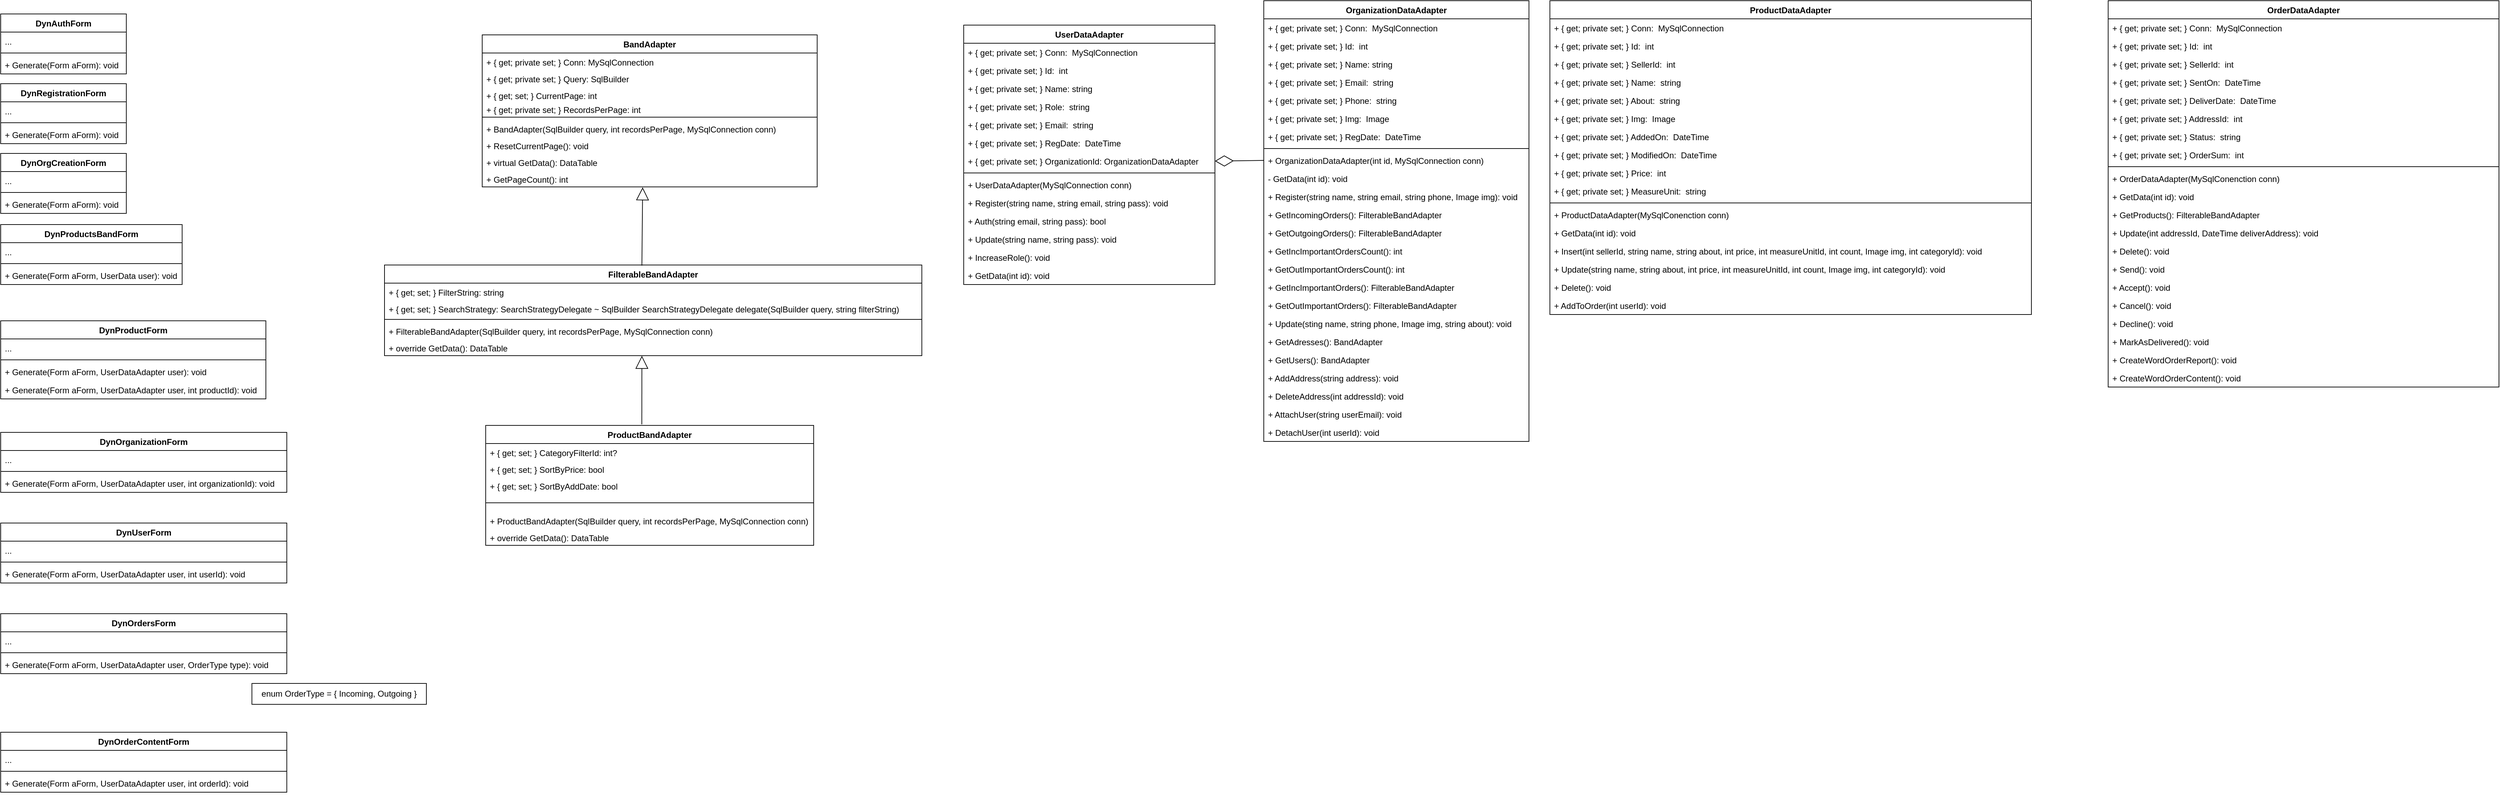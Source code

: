 <mxfile version="14.6.13" type="device" pages="2"><diagram name="Page-1" id="9f46799a-70d6-7492-0946-bef42562c5a5"><mxGraphModel dx="2671" dy="1630" grid="1" gridSize="10" guides="1" tooltips="1" connect="1" arrows="1" fold="1" page="1" pageScale="1" pageWidth="1100" pageHeight="850" background="#ffffff" math="0" shadow="0"><root><mxCell id="0"/><mxCell id="1" parent="0"/><mxCell id="-OoM3OCHSkwNyO_KjY4p-5" value="ProductBandAdapter" style="swimlane;fontStyle=1;align=center;verticalAlign=top;childLayout=stackLayout;horizontal=1;startSize=26;horizontalStack=0;resizeParent=1;resizeParentMax=0;resizeLast=0;collapsible=1;marginBottom=0;" parent="1" vertex="1"><mxGeometry x="255" y="590" width="470" height="172" as="geometry"/></mxCell><mxCell id="-OoM3OCHSkwNyO_KjY4p-13" value="+ { get; set; } CategoryFilterId: int?" style="text;strokeColor=none;fillColor=none;align=left;verticalAlign=top;spacingLeft=4;spacingRight=4;overflow=hidden;rotatable=0;points=[[0,0.5],[1,0.5]];portConstraint=eastwest;" parent="-OoM3OCHSkwNyO_KjY4p-5" vertex="1"><mxGeometry y="26" width="470" height="24" as="geometry"/></mxCell><mxCell id="-OoM3OCHSkwNyO_KjY4p-12" value="+ { get; set; } SortByPrice: bool" style="text;strokeColor=none;fillColor=none;align=left;verticalAlign=top;spacingLeft=4;spacingRight=4;overflow=hidden;rotatable=0;points=[[0,0.5],[1,0.5]];portConstraint=eastwest;" parent="-OoM3OCHSkwNyO_KjY4p-5" vertex="1"><mxGeometry y="50" width="470" height="24" as="geometry"/></mxCell><mxCell id="-OoM3OCHSkwNyO_KjY4p-16" value="+ { get; set; } SortByAddDate: bool" style="text;strokeColor=none;fillColor=none;align=left;verticalAlign=top;spacingLeft=4;spacingRight=4;overflow=hidden;rotatable=0;points=[[0,0.5],[1,0.5]];portConstraint=eastwest;" parent="-OoM3OCHSkwNyO_KjY4p-5" vertex="1"><mxGeometry y="74" width="470" height="24" as="geometry"/></mxCell><mxCell id="-OoM3OCHSkwNyO_KjY4p-7" value="" style="line;strokeWidth=1;fillColor=none;align=left;verticalAlign=middle;spacingTop=-1;spacingLeft=3;spacingRight=3;rotatable=0;labelPosition=right;points=[];portConstraint=eastwest;" parent="-OoM3OCHSkwNyO_KjY4p-5" vertex="1"><mxGeometry y="98" width="470" height="26" as="geometry"/></mxCell><mxCell id="-OoM3OCHSkwNyO_KjY4p-8" value="+ ProductBandAdapter(SqlBuilder query, int recordsPerPage, MySqlConnection conn)&#10;" style="text;strokeColor=none;fillColor=none;align=left;verticalAlign=top;spacingLeft=4;spacingRight=4;overflow=hidden;rotatable=0;points=[[0,0.5],[1,0.5]];portConstraint=eastwest;" parent="-OoM3OCHSkwNyO_KjY4p-5" vertex="1"><mxGeometry y="124" width="470" height="24" as="geometry"/></mxCell><mxCell id="-OoM3OCHSkwNyO_KjY4p-19" value="+ override GetData(): DataTable" style="text;strokeColor=none;fillColor=none;align=left;verticalAlign=top;spacingLeft=4;spacingRight=4;overflow=hidden;rotatable=0;points=[[0,0.5],[1,0.5]];portConstraint=eastwest;" parent="-OoM3OCHSkwNyO_KjY4p-5" vertex="1"><mxGeometry y="148" width="470" height="24" as="geometry"/></mxCell><mxCell id="-OoM3OCHSkwNyO_KjY4p-47" value="FilterableBandAdapter" style="swimlane;fontStyle=1;align=center;verticalAlign=top;childLayout=stackLayout;horizontal=1;startSize=26;horizontalStack=0;resizeParent=1;resizeParentMax=0;resizeLast=0;collapsible=1;marginBottom=0;" parent="1" vertex="1"><mxGeometry x="110" y="360" width="770" height="130" as="geometry"/></mxCell><mxCell id="Ltwi-1TXLER6KvGc0Dnz-1" value="+ { get; set; } FilterString: string" style="text;strokeColor=none;fillColor=none;align=left;verticalAlign=top;spacingLeft=4;spacingRight=4;overflow=hidden;rotatable=0;points=[[0,0.5],[1,0.5]];portConstraint=eastwest;" parent="-OoM3OCHSkwNyO_KjY4p-47" vertex="1"><mxGeometry y="26" width="770" height="24" as="geometry"/></mxCell><mxCell id="-OoM3OCHSkwNyO_KjY4p-53" value="+ { get; set; } SearchStrategy: SearchStrategyDelegate ~ SqlBuilder SearchStrategyDelegate delegate(SqlBuilder query, string filterString)" style="text;strokeColor=none;fillColor=none;align=left;verticalAlign=top;spacingLeft=4;spacingRight=4;overflow=hidden;rotatable=0;points=[[0,0.5],[1,0.5]];portConstraint=eastwest;" parent="-OoM3OCHSkwNyO_KjY4p-47" vertex="1"><mxGeometry y="50" width="770" height="24" as="geometry"/></mxCell><mxCell id="-OoM3OCHSkwNyO_KjY4p-49" value="" style="line;strokeWidth=1;fillColor=none;align=left;verticalAlign=middle;spacingTop=-1;spacingLeft=3;spacingRight=3;rotatable=0;labelPosition=right;points=[];portConstraint=eastwest;" parent="-OoM3OCHSkwNyO_KjY4p-47" vertex="1"><mxGeometry y="74" width="770" height="8" as="geometry"/></mxCell><mxCell id="-OoM3OCHSkwNyO_KjY4p-55" value="+ FilterableBandAdapter(SqlBuilder query, int recordsPerPage, MySqlConnection conn)&#10;" style="text;strokeColor=none;fillColor=none;align=left;verticalAlign=top;spacingLeft=4;spacingRight=4;overflow=hidden;rotatable=0;points=[[0,0.5],[1,0.5]];portConstraint=eastwest;" parent="-OoM3OCHSkwNyO_KjY4p-47" vertex="1"><mxGeometry y="82" width="770" height="24" as="geometry"/></mxCell><mxCell id="-OoM3OCHSkwNyO_KjY4p-57" value="+ override GetData(): DataTable" style="text;strokeColor=none;fillColor=none;align=left;verticalAlign=top;spacingLeft=4;spacingRight=4;overflow=hidden;rotatable=0;points=[[0,0.5],[1,0.5]];portConstraint=eastwest;" parent="-OoM3OCHSkwNyO_KjY4p-47" vertex="1"><mxGeometry y="106" width="770" height="24" as="geometry"/></mxCell><mxCell id="-OoM3OCHSkwNyO_KjY4p-61" value="" style="endArrow=block;endSize=16;endFill=0;html=1;exitX=0.476;exitY=-0.009;exitDx=0;exitDy=0;exitPerimeter=0;entryX=0.479;entryY=1.009;entryDx=0;entryDy=0;entryPerimeter=0;" parent="1" source="-OoM3OCHSkwNyO_KjY4p-5" target="-OoM3OCHSkwNyO_KjY4p-57" edge="1"><mxGeometry width="160" relative="1" as="geometry"><mxPoint y="610" as="sourcePoint"/><mxPoint x="490" y="467" as="targetPoint"/><Array as="points"/></mxGeometry></mxCell><mxCell id="-OoM3OCHSkwNyO_KjY4p-64" value="BandAdapter" style="swimlane;fontStyle=1;align=center;verticalAlign=top;childLayout=stackLayout;horizontal=1;startSize=26;horizontalStack=0;resizeParent=1;resizeParentMax=0;resizeLast=0;collapsible=1;marginBottom=0;" parent="1" vertex="1"><mxGeometry x="250" y="30" width="480" height="218" as="geometry"/></mxCell><mxCell id="-OoM3OCHSkwNyO_KjY4p-65" value="+ { get; private set; } Conn: MySqlConnection" style="text;strokeColor=none;fillColor=none;align=left;verticalAlign=top;spacingLeft=4;spacingRight=4;overflow=hidden;rotatable=0;points=[[0,0.5],[1,0.5]];portConstraint=eastwest;" parent="-OoM3OCHSkwNyO_KjY4p-64" vertex="1"><mxGeometry y="26" width="480" height="24" as="geometry"/></mxCell><mxCell id="-OoM3OCHSkwNyO_KjY4p-66" value="+ { get; private set; } Query: SqlBuilder" style="text;strokeColor=none;fillColor=none;align=left;verticalAlign=top;spacingLeft=4;spacingRight=4;overflow=hidden;rotatable=0;points=[[0,0.5],[1,0.5]];portConstraint=eastwest;" parent="-OoM3OCHSkwNyO_KjY4p-64" vertex="1"><mxGeometry y="50" width="480" height="24" as="geometry"/></mxCell><mxCell id="-OoM3OCHSkwNyO_KjY4p-68" value="+ { get; set; } CurrentPage: int" style="text;strokeColor=none;fillColor=none;align=left;verticalAlign=top;spacingLeft=4;spacingRight=4;overflow=hidden;rotatable=0;points=[[0,0.5],[1,0.5]];portConstraint=eastwest;" parent="-OoM3OCHSkwNyO_KjY4p-64" vertex="1"><mxGeometry y="74" width="480" height="20" as="geometry"/></mxCell><mxCell id="-OoM3OCHSkwNyO_KjY4p-69" value="+ { get; private set; } RecordsPerPage: int" style="text;strokeColor=none;fillColor=none;align=left;verticalAlign=top;spacingLeft=4;spacingRight=4;overflow=hidden;rotatable=0;points=[[0,0.5],[1,0.5]];portConstraint=eastwest;" parent="-OoM3OCHSkwNyO_KjY4p-64" vertex="1"><mxGeometry y="94" width="480" height="20" as="geometry"/></mxCell><mxCell id="-OoM3OCHSkwNyO_KjY4p-70" value="" style="line;strokeWidth=1;fillColor=none;align=left;verticalAlign=middle;spacingTop=-1;spacingLeft=3;spacingRight=3;rotatable=0;labelPosition=right;points=[];portConstraint=eastwest;" parent="-OoM3OCHSkwNyO_KjY4p-64" vertex="1"><mxGeometry y="114" width="480" height="8" as="geometry"/></mxCell><mxCell id="-OoM3OCHSkwNyO_KjY4p-71" value="+ BandAdapter(SqlBuilder query, int recordsPerPage, MySqlConnection conn)&#10;" style="text;strokeColor=none;fillColor=none;align=left;verticalAlign=top;spacingLeft=4;spacingRight=4;overflow=hidden;rotatable=0;points=[[0,0.5],[1,0.5]];portConstraint=eastwest;" parent="-OoM3OCHSkwNyO_KjY4p-64" vertex="1"><mxGeometry y="122" width="480" height="24" as="geometry"/></mxCell><mxCell id="-OoM3OCHSkwNyO_KjY4p-73" value="+ ResetCurrentPage(): void" style="text;strokeColor=none;fillColor=none;align=left;verticalAlign=top;spacingLeft=4;spacingRight=4;overflow=hidden;rotatable=0;points=[[0,0.5],[1,0.5]];portConstraint=eastwest;" parent="-OoM3OCHSkwNyO_KjY4p-64" vertex="1"><mxGeometry y="146" width="480" height="24" as="geometry"/></mxCell><mxCell id="-OoM3OCHSkwNyO_KjY4p-74" value="+ virtual GetData(): DataTable" style="text;strokeColor=none;fillColor=none;align=left;verticalAlign=top;spacingLeft=4;spacingRight=4;overflow=hidden;rotatable=0;points=[[0,0.5],[1,0.5]];portConstraint=eastwest;" parent="-OoM3OCHSkwNyO_KjY4p-64" vertex="1"><mxGeometry y="170" width="480" height="24" as="geometry"/></mxCell><mxCell id="-OoM3OCHSkwNyO_KjY4p-75" value="+ GetPageCount(): int" style="text;strokeColor=none;fillColor=none;align=left;verticalAlign=top;spacingLeft=4;spacingRight=4;overflow=hidden;rotatable=0;points=[[0,0.5],[1,0.5]];portConstraint=eastwest;" parent="-OoM3OCHSkwNyO_KjY4p-64" vertex="1"><mxGeometry y="194" width="480" height="24" as="geometry"/></mxCell><mxCell id="-OoM3OCHSkwNyO_KjY4p-76" value="" style="endArrow=block;endSize=16;endFill=0;html=1;exitX=0.479;exitY=0.007;exitDx=0;exitDy=0;exitPerimeter=0;entryX=0.479;entryY=1.026;entryDx=0;entryDy=0;entryPerimeter=0;" parent="1" source="-OoM3OCHSkwNyO_KjY4p-47" target="-OoM3OCHSkwNyO_KjY4p-75" edge="1"><mxGeometry width="160" relative="1" as="geometry"><mxPoint x="480.28" y="410" as="sourcePoint"/><mxPoint x="480" y="250" as="targetPoint"/><Array as="points"/></mxGeometry></mxCell><mxCell id="L6TxPQPBb4wr07b7mLTt-1" value="UserDataAdapter" style="swimlane;fontStyle=1;align=center;verticalAlign=top;childLayout=stackLayout;horizontal=1;startSize=26;horizontalStack=0;resizeParent=1;resizeParentMax=0;resizeLast=0;collapsible=1;marginBottom=0;" parent="1" vertex="1"><mxGeometry x="940" y="16" width="360" height="372" as="geometry"/></mxCell><mxCell id="L6TxPQPBb4wr07b7mLTt-36" value="+ { get; private set; } Conn:  MySqlConnection" style="text;strokeColor=none;fillColor=none;align=left;verticalAlign=top;spacingLeft=4;spacingRight=4;overflow=hidden;rotatable=0;points=[[0,0.5],[1,0.5]];portConstraint=eastwest;" parent="L6TxPQPBb4wr07b7mLTt-1" vertex="1"><mxGeometry y="26" width="360" height="26" as="geometry"/></mxCell><mxCell id="L6TxPQPBb4wr07b7mLTt-2" value="+ { get; private set; } Id:  int" style="text;strokeColor=none;fillColor=none;align=left;verticalAlign=top;spacingLeft=4;spacingRight=4;overflow=hidden;rotatable=0;points=[[0,0.5],[1,0.5]];portConstraint=eastwest;" parent="L6TxPQPBb4wr07b7mLTt-1" vertex="1"><mxGeometry y="52" width="360" height="26" as="geometry"/></mxCell><mxCell id="L6TxPQPBb4wr07b7mLTt-18" value="+ { get; private set; } Name: string" style="text;strokeColor=none;fillColor=none;align=left;verticalAlign=top;spacingLeft=4;spacingRight=4;overflow=hidden;rotatable=0;points=[[0,0.5],[1,0.5]];portConstraint=eastwest;" parent="L6TxPQPBb4wr07b7mLTt-1" vertex="1"><mxGeometry y="78" width="360" height="26" as="geometry"/></mxCell><mxCell id="L6TxPQPBb4wr07b7mLTt-14" value="+ { get; private set; } Role:  string" style="text;strokeColor=none;fillColor=none;align=left;verticalAlign=top;spacingLeft=4;spacingRight=4;overflow=hidden;rotatable=0;points=[[0,0.5],[1,0.5]];portConstraint=eastwest;" parent="L6TxPQPBb4wr07b7mLTt-1" vertex="1"><mxGeometry y="104" width="360" height="26" as="geometry"/></mxCell><mxCell id="L6TxPQPBb4wr07b7mLTt-15" value="+ { get; private set; } Email:  string" style="text;strokeColor=none;fillColor=none;align=left;verticalAlign=top;spacingLeft=4;spacingRight=4;overflow=hidden;rotatable=0;points=[[0,0.5],[1,0.5]];portConstraint=eastwest;" parent="L6TxPQPBb4wr07b7mLTt-1" vertex="1"><mxGeometry y="130" width="360" height="26" as="geometry"/></mxCell><mxCell id="L6TxPQPBb4wr07b7mLTt-16" value="+ { get; private set; } RegDate:  DateTime" style="text;strokeColor=none;fillColor=none;align=left;verticalAlign=top;spacingLeft=4;spacingRight=4;overflow=hidden;rotatable=0;points=[[0,0.5],[1,0.5]];portConstraint=eastwest;" parent="L6TxPQPBb4wr07b7mLTt-1" vertex="1"><mxGeometry y="156" width="360" height="26" as="geometry"/></mxCell><mxCell id="L6TxPQPBb4wr07b7mLTt-12" value="+ { get; private set; } OrganizationId: OrganizationDataAdapter" style="text;strokeColor=none;fillColor=none;align=left;verticalAlign=top;spacingLeft=4;spacingRight=4;overflow=hidden;rotatable=0;points=[[0,0.5],[1,0.5]];portConstraint=eastwest;" parent="L6TxPQPBb4wr07b7mLTt-1" vertex="1"><mxGeometry y="182" width="360" height="26" as="geometry"/></mxCell><mxCell id="L6TxPQPBb4wr07b7mLTt-3" value="" style="line;strokeWidth=1;fillColor=none;align=left;verticalAlign=middle;spacingTop=-1;spacingLeft=3;spacingRight=3;rotatable=0;labelPosition=right;points=[];portConstraint=eastwest;" parent="L6TxPQPBb4wr07b7mLTt-1" vertex="1"><mxGeometry y="208" width="360" height="8" as="geometry"/></mxCell><mxCell id="L6TxPQPBb4wr07b7mLTt-35" value="+ UserDataAdapter(MySqlConnection conn)" style="text;strokeColor=none;fillColor=none;align=left;verticalAlign=top;spacingLeft=4;spacingRight=4;overflow=hidden;rotatable=0;points=[[0,0.5],[1,0.5]];portConstraint=eastwest;" parent="L6TxPQPBb4wr07b7mLTt-1" vertex="1"><mxGeometry y="216" width="360" height="26" as="geometry"/></mxCell><mxCell id="L6TxPQPBb4wr07b7mLTt-19" value="+ Register(string name, string email, string pass): void" style="text;strokeColor=none;fillColor=none;align=left;verticalAlign=top;spacingLeft=4;spacingRight=4;overflow=hidden;rotatable=0;points=[[0,0.5],[1,0.5]];portConstraint=eastwest;" parent="L6TxPQPBb4wr07b7mLTt-1" vertex="1"><mxGeometry y="242" width="360" height="26" as="geometry"/></mxCell><mxCell id="Ltwi-1TXLER6KvGc0Dnz-28" value="+ Auth(string email, string pass): bool" style="text;strokeColor=none;fillColor=none;align=left;verticalAlign=top;spacingLeft=4;spacingRight=4;overflow=hidden;rotatable=0;points=[[0,0.5],[1,0.5]];portConstraint=eastwest;" parent="L6TxPQPBb4wr07b7mLTt-1" vertex="1"><mxGeometry y="268" width="360" height="26" as="geometry"/></mxCell><mxCell id="Ltwi-1TXLER6KvGc0Dnz-31" value="+ Update(string name, string pass): void" style="text;strokeColor=none;fillColor=none;align=left;verticalAlign=top;spacingLeft=4;spacingRight=4;overflow=hidden;rotatable=0;points=[[0,0.5],[1,0.5]];portConstraint=eastwest;" parent="L6TxPQPBb4wr07b7mLTt-1" vertex="1"><mxGeometry y="294" width="360" height="26" as="geometry"/></mxCell><mxCell id="Ltwi-1TXLER6KvGc0Dnz-29" value="+ IncreaseRole(): void" style="text;strokeColor=none;fillColor=none;align=left;verticalAlign=top;spacingLeft=4;spacingRight=4;overflow=hidden;rotatable=0;points=[[0,0.5],[1,0.5]];portConstraint=eastwest;" parent="L6TxPQPBb4wr07b7mLTt-1" vertex="1"><mxGeometry y="320" width="360" height="26" as="geometry"/></mxCell><mxCell id="L6TxPQPBb4wr07b7mLTt-4" value="+ GetData(int id): void" style="text;strokeColor=none;fillColor=none;align=left;verticalAlign=top;spacingLeft=4;spacingRight=4;overflow=hidden;rotatable=0;points=[[0,0.5],[1,0.5]];portConstraint=eastwest;" parent="L6TxPQPBb4wr07b7mLTt-1" vertex="1"><mxGeometry y="346" width="360" height="26" as="geometry"/></mxCell><mxCell id="L6TxPQPBb4wr07b7mLTt-40" value="OrganizationDataAdapter" style="swimlane;fontStyle=1;align=center;verticalAlign=top;childLayout=stackLayout;horizontal=1;startSize=26;horizontalStack=0;resizeParent=1;resizeParentMax=0;resizeLast=0;collapsible=1;marginBottom=0;" parent="1" vertex="1"><mxGeometry x="1370" y="-19" width="380" height="632" as="geometry"/></mxCell><mxCell id="L6TxPQPBb4wr07b7mLTt-41" value="+ { get; private set; } Conn:  MySqlConnection" style="text;strokeColor=none;fillColor=none;align=left;verticalAlign=top;spacingLeft=4;spacingRight=4;overflow=hidden;rotatable=0;points=[[0,0.5],[1,0.5]];portConstraint=eastwest;" parent="L6TxPQPBb4wr07b7mLTt-40" vertex="1"><mxGeometry y="26" width="380" height="26" as="geometry"/></mxCell><mxCell id="L6TxPQPBb4wr07b7mLTt-42" value="+ { get; private set; } Id:  int" style="text;strokeColor=none;fillColor=none;align=left;verticalAlign=top;spacingLeft=4;spacingRight=4;overflow=hidden;rotatable=0;points=[[0,0.5],[1,0.5]];portConstraint=eastwest;" parent="L6TxPQPBb4wr07b7mLTt-40" vertex="1"><mxGeometry y="52" width="380" height="26" as="geometry"/></mxCell><mxCell id="L6TxPQPBb4wr07b7mLTt-43" value="+ { get; private set; } Name: string" style="text;strokeColor=none;fillColor=none;align=left;verticalAlign=top;spacingLeft=4;spacingRight=4;overflow=hidden;rotatable=0;points=[[0,0.5],[1,0.5]];portConstraint=eastwest;" parent="L6TxPQPBb4wr07b7mLTt-40" vertex="1"><mxGeometry y="78" width="380" height="26" as="geometry"/></mxCell><mxCell id="L6TxPQPBb4wr07b7mLTt-50" value="+ { get; private set; } Email:  string" style="text;strokeColor=none;fillColor=none;align=left;verticalAlign=top;spacingLeft=4;spacingRight=4;overflow=hidden;rotatable=0;points=[[0,0.5],[1,0.5]];portConstraint=eastwest;" parent="L6TxPQPBb4wr07b7mLTt-40" vertex="1"><mxGeometry y="104" width="380" height="26" as="geometry"/></mxCell><mxCell id="L6TxPQPBb4wr07b7mLTt-51" value="+ { get; private set; } Phone:  string" style="text;strokeColor=none;fillColor=none;align=left;verticalAlign=top;spacingLeft=4;spacingRight=4;overflow=hidden;rotatable=0;points=[[0,0.5],[1,0.5]];portConstraint=eastwest;" parent="L6TxPQPBb4wr07b7mLTt-40" vertex="1"><mxGeometry y="130" width="380" height="26" as="geometry"/></mxCell><mxCell id="L6TxPQPBb4wr07b7mLTt-44" value="+ { get; private set; } Img:  Image" style="text;strokeColor=none;fillColor=none;align=left;verticalAlign=top;spacingLeft=4;spacingRight=4;overflow=hidden;rotatable=0;points=[[0,0.5],[1,0.5]];portConstraint=eastwest;" parent="L6TxPQPBb4wr07b7mLTt-40" vertex="1"><mxGeometry y="156" width="380" height="26" as="geometry"/></mxCell><mxCell id="L6TxPQPBb4wr07b7mLTt-45" value="+ { get; private set; } RegDate:  DateTime" style="text;strokeColor=none;fillColor=none;align=left;verticalAlign=top;spacingLeft=4;spacingRight=4;overflow=hidden;rotatable=0;points=[[0,0.5],[1,0.5]];portConstraint=eastwest;" parent="L6TxPQPBb4wr07b7mLTt-40" vertex="1"><mxGeometry y="182" width="380" height="26" as="geometry"/></mxCell><mxCell id="L6TxPQPBb4wr07b7mLTt-47" value="" style="line;strokeWidth=1;fillColor=none;align=left;verticalAlign=middle;spacingTop=-1;spacingLeft=3;spacingRight=3;rotatable=0;labelPosition=right;points=[];portConstraint=eastwest;" parent="L6TxPQPBb4wr07b7mLTt-40" vertex="1"><mxGeometry y="208" width="380" height="8" as="geometry"/></mxCell><mxCell id="L6TxPQPBb4wr07b7mLTt-48" value="+ OrganizationDataAdapter(int id, MySqlConnection conn)" style="text;strokeColor=none;fillColor=none;align=left;verticalAlign=top;spacingLeft=4;spacingRight=4;overflow=hidden;rotatable=0;points=[[0,0.5],[1,0.5]];portConstraint=eastwest;" parent="L6TxPQPBb4wr07b7mLTt-40" vertex="1"><mxGeometry y="216" width="380" height="26" as="geometry"/></mxCell><mxCell id="L6TxPQPBb4wr07b7mLTt-57" value="- GetData(int id): void" style="text;strokeColor=none;fillColor=none;align=left;verticalAlign=top;spacingLeft=4;spacingRight=4;overflow=hidden;rotatable=0;points=[[0,0.5],[1,0.5]];portConstraint=eastwest;" parent="L6TxPQPBb4wr07b7mLTt-40" vertex="1"><mxGeometry y="242" width="380" height="26" as="geometry"/></mxCell><mxCell id="L6TxPQPBb4wr07b7mLTt-56" value="+ Register(string name, string email, string phone, Image img): void" style="text;strokeColor=none;fillColor=none;align=left;verticalAlign=top;spacingLeft=4;spacingRight=4;overflow=hidden;rotatable=0;points=[[0,0.5],[1,0.5]];portConstraint=eastwest;" parent="L6TxPQPBb4wr07b7mLTt-40" vertex="1"><mxGeometry y="268" width="380" height="26" as="geometry"/></mxCell><mxCell id="L6TxPQPBb4wr07b7mLTt-49" value="+ GetIncomingOrders(): FilterableBandAdapter" style="text;strokeColor=none;fillColor=none;align=left;verticalAlign=top;spacingLeft=4;spacingRight=4;overflow=hidden;rotatable=0;points=[[0,0.5],[1,0.5]];portConstraint=eastwest;" parent="L6TxPQPBb4wr07b7mLTt-40" vertex="1"><mxGeometry y="294" width="380" height="26" as="geometry"/></mxCell><mxCell id="L6TxPQPBb4wr07b7mLTt-58" value="+ GetOutgoingOrders(): FilterableBandAdapter" style="text;strokeColor=none;fillColor=none;align=left;verticalAlign=top;spacingLeft=4;spacingRight=4;overflow=hidden;rotatable=0;points=[[0,0.5],[1,0.5]];portConstraint=eastwest;" parent="L6TxPQPBb4wr07b7mLTt-40" vertex="1"><mxGeometry y="320" width="380" height="26" as="geometry"/></mxCell><mxCell id="L6TxPQPBb4wr07b7mLTt-59" value="+ GetIncImportantOrdersCount(): int" style="text;strokeColor=none;fillColor=none;align=left;verticalAlign=top;spacingLeft=4;spacingRight=4;overflow=hidden;rotatable=0;points=[[0,0.5],[1,0.5]];portConstraint=eastwest;" parent="L6TxPQPBb4wr07b7mLTt-40" vertex="1"><mxGeometry y="346" width="380" height="26" as="geometry"/></mxCell><mxCell id="L6TxPQPBb4wr07b7mLTt-60" value="+ GetOutImportantOrdersCount(): int" style="text;strokeColor=none;fillColor=none;align=left;verticalAlign=top;spacingLeft=4;spacingRight=4;overflow=hidden;rotatable=0;points=[[0,0.5],[1,0.5]];portConstraint=eastwest;" parent="L6TxPQPBb4wr07b7mLTt-40" vertex="1"><mxGeometry y="372" width="380" height="26" as="geometry"/></mxCell><mxCell id="ARWruLxaLWBxoOxuqQu1-2" value="+ GetIncImportantOrders(): FilterableBandAdapter" style="text;strokeColor=none;fillColor=none;align=left;verticalAlign=top;spacingLeft=4;spacingRight=4;overflow=hidden;rotatable=0;points=[[0,0.5],[1,0.5]];portConstraint=eastwest;" parent="L6TxPQPBb4wr07b7mLTt-40" vertex="1"><mxGeometry y="398" width="380" height="26" as="geometry"/></mxCell><mxCell id="Ltwi-1TXLER6KvGc0Dnz-32" value="+ GetOutImportantOrders(): FilterableBandAdapter" style="text;strokeColor=none;fillColor=none;align=left;verticalAlign=top;spacingLeft=4;spacingRight=4;overflow=hidden;rotatable=0;points=[[0,0.5],[1,0.5]];portConstraint=eastwest;" parent="L6TxPQPBb4wr07b7mLTt-40" vertex="1"><mxGeometry y="424" width="380" height="26" as="geometry"/></mxCell><mxCell id="ARWruLxaLWBxoOxuqQu1-3" value="+ Update(sting name, string phone, Image img, string about): void" style="text;strokeColor=none;fillColor=none;align=left;verticalAlign=top;spacingLeft=4;spacingRight=4;overflow=hidden;rotatable=0;points=[[0,0.5],[1,0.5]];portConstraint=eastwest;" parent="L6TxPQPBb4wr07b7mLTt-40" vertex="1"><mxGeometry y="450" width="380" height="26" as="geometry"/></mxCell><mxCell id="Ltwi-1TXLER6KvGc0Dnz-34" value="+ GetAdresses(): BandAdapter" style="text;strokeColor=none;fillColor=none;align=left;verticalAlign=top;spacingLeft=4;spacingRight=4;overflow=hidden;rotatable=0;points=[[0,0.5],[1,0.5]];portConstraint=eastwest;" parent="L6TxPQPBb4wr07b7mLTt-40" vertex="1"><mxGeometry y="476" width="380" height="26" as="geometry"/></mxCell><mxCell id="Ltwi-1TXLER6KvGc0Dnz-33" value="+ GetUsers(): BandAdapter" style="text;strokeColor=none;fillColor=none;align=left;verticalAlign=top;spacingLeft=4;spacingRight=4;overflow=hidden;rotatable=0;points=[[0,0.5],[1,0.5]];portConstraint=eastwest;" parent="L6TxPQPBb4wr07b7mLTt-40" vertex="1"><mxGeometry y="502" width="380" height="26" as="geometry"/></mxCell><mxCell id="Ltwi-1TXLER6KvGc0Dnz-35" value="+ AddAddress(string address): void" style="text;strokeColor=none;fillColor=none;align=left;verticalAlign=top;spacingLeft=4;spacingRight=4;overflow=hidden;rotatable=0;points=[[0,0.5],[1,0.5]];portConstraint=eastwest;" parent="L6TxPQPBb4wr07b7mLTt-40" vertex="1"><mxGeometry y="528" width="380" height="26" as="geometry"/></mxCell><mxCell id="Ltwi-1TXLER6KvGc0Dnz-36" value="+ DeleteAddress(int addressId): void" style="text;strokeColor=none;fillColor=none;align=left;verticalAlign=top;spacingLeft=4;spacingRight=4;overflow=hidden;rotatable=0;points=[[0,0.5],[1,0.5]];portConstraint=eastwest;" parent="L6TxPQPBb4wr07b7mLTt-40" vertex="1"><mxGeometry y="554" width="380" height="26" as="geometry"/></mxCell><mxCell id="Ltwi-1TXLER6KvGc0Dnz-37" value="+ AttachUser(string userEmail): void" style="text;strokeColor=none;fillColor=none;align=left;verticalAlign=top;spacingLeft=4;spacingRight=4;overflow=hidden;rotatable=0;points=[[0,0.5],[1,0.5]];portConstraint=eastwest;" parent="L6TxPQPBb4wr07b7mLTt-40" vertex="1"><mxGeometry y="580" width="380" height="26" as="geometry"/></mxCell><mxCell id="Ltwi-1TXLER6KvGc0Dnz-38" value="+ DetachUser(int userId): void" style="text;strokeColor=none;fillColor=none;align=left;verticalAlign=top;spacingLeft=4;spacingRight=4;overflow=hidden;rotatable=0;points=[[0,0.5],[1,0.5]];portConstraint=eastwest;" parent="L6TxPQPBb4wr07b7mLTt-40" vertex="1"><mxGeometry y="606" width="380" height="26" as="geometry"/></mxCell><mxCell id="Ltwi-1TXLER6KvGc0Dnz-3" value="ProductDataAdapter" style="swimlane;fontStyle=1;align=center;verticalAlign=top;childLayout=stackLayout;horizontal=1;startSize=26;horizontalStack=0;resizeParent=1;resizeParentMax=0;resizeLast=0;collapsible=1;marginBottom=0;" parent="1" vertex="1"><mxGeometry x="1780" y="-19" width="690" height="450" as="geometry"/></mxCell><mxCell id="Ltwi-1TXLER6KvGc0Dnz-26" value="+ { get; private set; } Conn:  MySqlConnection" style="text;strokeColor=none;fillColor=none;align=left;verticalAlign=top;spacingLeft=4;spacingRight=4;overflow=hidden;rotatable=0;points=[[0,0.5],[1,0.5]];portConstraint=eastwest;" parent="Ltwi-1TXLER6KvGc0Dnz-3" vertex="1"><mxGeometry y="26" width="690" height="26" as="geometry"/></mxCell><mxCell id="Ltwi-1TXLER6KvGc0Dnz-7" value="+ { get; private set; } Id:  int" style="text;strokeColor=none;fillColor=none;align=left;verticalAlign=top;spacingLeft=4;spacingRight=4;overflow=hidden;rotatable=0;points=[[0,0.5],[1,0.5]];portConstraint=eastwest;" parent="Ltwi-1TXLER6KvGc0Dnz-3" vertex="1"><mxGeometry y="52" width="690" height="26" as="geometry"/></mxCell><mxCell id="Ltwi-1TXLER6KvGc0Dnz-11" value="+ { get; private set; } SellerId:  int" style="text;strokeColor=none;fillColor=none;align=left;verticalAlign=top;spacingLeft=4;spacingRight=4;overflow=hidden;rotatable=0;points=[[0,0.5],[1,0.5]];portConstraint=eastwest;" parent="Ltwi-1TXLER6KvGc0Dnz-3" vertex="1"><mxGeometry y="78" width="690" height="26" as="geometry"/></mxCell><mxCell id="Ltwi-1TXLER6KvGc0Dnz-9" value="+ { get; private set; } Name:  string" style="text;strokeColor=none;fillColor=none;align=left;verticalAlign=top;spacingLeft=4;spacingRight=4;overflow=hidden;rotatable=0;points=[[0,0.5],[1,0.5]];portConstraint=eastwest;" parent="Ltwi-1TXLER6KvGc0Dnz-3" vertex="1"><mxGeometry y="104" width="690" height="26" as="geometry"/></mxCell><mxCell id="Ltwi-1TXLER6KvGc0Dnz-8" value="+ { get; private set; } About:  string" style="text;strokeColor=none;fillColor=none;align=left;verticalAlign=top;spacingLeft=4;spacingRight=4;overflow=hidden;rotatable=0;points=[[0,0.5],[1,0.5]];portConstraint=eastwest;" parent="Ltwi-1TXLER6KvGc0Dnz-3" vertex="1"><mxGeometry y="130" width="690" height="26" as="geometry"/></mxCell><mxCell id="Ltwi-1TXLER6KvGc0Dnz-10" value="+ { get; private set; } Img:  Image" style="text;strokeColor=none;fillColor=none;align=left;verticalAlign=top;spacingLeft=4;spacingRight=4;overflow=hidden;rotatable=0;points=[[0,0.5],[1,0.5]];portConstraint=eastwest;" parent="Ltwi-1TXLER6KvGc0Dnz-3" vertex="1"><mxGeometry y="156" width="690" height="26" as="geometry"/></mxCell><mxCell id="Ltwi-1TXLER6KvGc0Dnz-12" value="+ { get; private set; } AddedOn:  DateTime" style="text;strokeColor=none;fillColor=none;align=left;verticalAlign=top;spacingLeft=4;spacingRight=4;overflow=hidden;rotatable=0;points=[[0,0.5],[1,0.5]];portConstraint=eastwest;" parent="Ltwi-1TXLER6KvGc0Dnz-3" vertex="1"><mxGeometry y="182" width="690" height="26" as="geometry"/></mxCell><mxCell id="Ltwi-1TXLER6KvGc0Dnz-17" value="+ { get; private set; } ModifiedOn:  DateTime" style="text;strokeColor=none;fillColor=none;align=left;verticalAlign=top;spacingLeft=4;spacingRight=4;overflow=hidden;rotatable=0;points=[[0,0.5],[1,0.5]];portConstraint=eastwest;" parent="Ltwi-1TXLER6KvGc0Dnz-3" vertex="1"><mxGeometry y="208" width="690" height="26" as="geometry"/></mxCell><mxCell id="Ltwi-1TXLER6KvGc0Dnz-15" value="+ { get; private set; } Price:  int" style="text;strokeColor=none;fillColor=none;align=left;verticalAlign=top;spacingLeft=4;spacingRight=4;overflow=hidden;rotatable=0;points=[[0,0.5],[1,0.5]];portConstraint=eastwest;" parent="Ltwi-1TXLER6KvGc0Dnz-3" vertex="1"><mxGeometry y="234" width="690" height="26" as="geometry"/></mxCell><mxCell id="Ltwi-1TXLER6KvGc0Dnz-14" value="+ { get; private set; } MeasureUnit:  string" style="text;strokeColor=none;fillColor=none;align=left;verticalAlign=top;spacingLeft=4;spacingRight=4;overflow=hidden;rotatable=0;points=[[0,0.5],[1,0.5]];portConstraint=eastwest;" parent="Ltwi-1TXLER6KvGc0Dnz-3" vertex="1"><mxGeometry y="260" width="690" height="26" as="geometry"/></mxCell><mxCell id="Ltwi-1TXLER6KvGc0Dnz-5" value="" style="line;strokeWidth=1;fillColor=none;align=left;verticalAlign=middle;spacingTop=-1;spacingLeft=3;spacingRight=3;rotatable=0;labelPosition=right;points=[];portConstraint=eastwest;" parent="Ltwi-1TXLER6KvGc0Dnz-3" vertex="1"><mxGeometry y="286" width="690" height="8" as="geometry"/></mxCell><mxCell id="Ltwi-1TXLER6KvGc0Dnz-6" value="+ ProductDataAdapter(MySqlConenction conn)" style="text;strokeColor=none;fillColor=none;align=left;verticalAlign=top;spacingLeft=4;spacingRight=4;overflow=hidden;rotatable=0;points=[[0,0.5],[1,0.5]];portConstraint=eastwest;" parent="Ltwi-1TXLER6KvGc0Dnz-3" vertex="1"><mxGeometry y="294" width="690" height="26" as="geometry"/></mxCell><mxCell id="Ltwi-1TXLER6KvGc0Dnz-18" value="+ GetData(int id): void" style="text;strokeColor=none;fillColor=none;align=left;verticalAlign=top;spacingLeft=4;spacingRight=4;overflow=hidden;rotatable=0;points=[[0,0.5],[1,0.5]];portConstraint=eastwest;" parent="Ltwi-1TXLER6KvGc0Dnz-3" vertex="1"><mxGeometry y="320" width="690" height="26" as="geometry"/></mxCell><mxCell id="Ltwi-1TXLER6KvGc0Dnz-25" value="+ Insert(int sellerId, string name, string about, int price, int measureUnitId, int count, Image img, int categoryId): void" style="text;strokeColor=none;fillColor=none;align=left;verticalAlign=top;spacingLeft=4;spacingRight=4;overflow=hidden;rotatable=0;points=[[0,0.5],[1,0.5]];portConstraint=eastwest;" parent="Ltwi-1TXLER6KvGc0Dnz-3" vertex="1"><mxGeometry y="346" width="690" height="26" as="geometry"/></mxCell><mxCell id="Ltwi-1TXLER6KvGc0Dnz-19" value="+ Update(string name, string about, int price, int measureUnitId, int count, Image img, int categoryId): void" style="text;strokeColor=none;fillColor=none;align=left;verticalAlign=top;spacingLeft=4;spacingRight=4;overflow=hidden;rotatable=0;points=[[0,0.5],[1,0.5]];portConstraint=eastwest;" parent="Ltwi-1TXLER6KvGc0Dnz-3" vertex="1"><mxGeometry y="372" width="690" height="26" as="geometry"/></mxCell><mxCell id="Ltwi-1TXLER6KvGc0Dnz-24" value="+ Delete(): void" style="text;strokeColor=none;fillColor=none;align=left;verticalAlign=top;spacingLeft=4;spacingRight=4;overflow=hidden;rotatable=0;points=[[0,0.5],[1,0.5]];portConstraint=eastwest;" parent="Ltwi-1TXLER6KvGc0Dnz-3" vertex="1"><mxGeometry y="398" width="690" height="26" as="geometry"/></mxCell><mxCell id="Ltwi-1TXLER6KvGc0Dnz-22" value="+ AddToOrder(int userId): void" style="text;strokeColor=none;fillColor=none;align=left;verticalAlign=top;spacingLeft=4;spacingRight=4;overflow=hidden;rotatable=0;points=[[0,0.5],[1,0.5]];portConstraint=eastwest;" parent="Ltwi-1TXLER6KvGc0Dnz-3" vertex="1"><mxGeometry y="424" width="690" height="26" as="geometry"/></mxCell><mxCell id="Ltwi-1TXLER6KvGc0Dnz-40" value="OrderDataAdapter" style="swimlane;fontStyle=1;align=center;verticalAlign=top;childLayout=stackLayout;horizontal=1;startSize=26;horizontalStack=0;resizeParent=1;resizeParentMax=0;resizeLast=0;collapsible=1;marginBottom=0;" parent="1" vertex="1"><mxGeometry x="2580" y="-19" width="560" height="554" as="geometry"/></mxCell><mxCell id="Ltwi-1TXLER6KvGc0Dnz-41" value="+ { get; private set; } Conn:  MySqlConnection" style="text;strokeColor=none;fillColor=none;align=left;verticalAlign=top;spacingLeft=4;spacingRight=4;overflow=hidden;rotatable=0;points=[[0,0.5],[1,0.5]];portConstraint=eastwest;" parent="Ltwi-1TXLER6KvGc0Dnz-40" vertex="1"><mxGeometry y="26" width="560" height="26" as="geometry"/></mxCell><mxCell id="Ltwi-1TXLER6KvGc0Dnz-42" value="+ { get; private set; } Id:  int" style="text;strokeColor=none;fillColor=none;align=left;verticalAlign=top;spacingLeft=4;spacingRight=4;overflow=hidden;rotatable=0;points=[[0,0.5],[1,0.5]];portConstraint=eastwest;" parent="Ltwi-1TXLER6KvGc0Dnz-40" vertex="1"><mxGeometry y="52" width="560" height="26" as="geometry"/></mxCell><mxCell id="Ltwi-1TXLER6KvGc0Dnz-43" value="+ { get; private set; } SellerId:  int" style="text;strokeColor=none;fillColor=none;align=left;verticalAlign=top;spacingLeft=4;spacingRight=4;overflow=hidden;rotatable=0;points=[[0,0.5],[1,0.5]];portConstraint=eastwest;" parent="Ltwi-1TXLER6KvGc0Dnz-40" vertex="1"><mxGeometry y="78" width="560" height="26" as="geometry"/></mxCell><mxCell id="Ltwi-1TXLER6KvGc0Dnz-47" value="+ { get; private set; } SentOn:  DateTime" style="text;strokeColor=none;fillColor=none;align=left;verticalAlign=top;spacingLeft=4;spacingRight=4;overflow=hidden;rotatable=0;points=[[0,0.5],[1,0.5]];portConstraint=eastwest;" parent="Ltwi-1TXLER6KvGc0Dnz-40" vertex="1"><mxGeometry y="104" width="560" height="26" as="geometry"/></mxCell><mxCell id="Ltwi-1TXLER6KvGc0Dnz-48" value="+ { get; private set; } DeliverDate:  DateTime" style="text;strokeColor=none;fillColor=none;align=left;verticalAlign=top;spacingLeft=4;spacingRight=4;overflow=hidden;rotatable=0;points=[[0,0.5],[1,0.5]];portConstraint=eastwest;" parent="Ltwi-1TXLER6KvGc0Dnz-40" vertex="1"><mxGeometry y="130" width="560" height="26" as="geometry"/></mxCell><mxCell id="Ltwi-1TXLER6KvGc0Dnz-49" value="+ { get; private set; } AddressId:  int" style="text;strokeColor=none;fillColor=none;align=left;verticalAlign=top;spacingLeft=4;spacingRight=4;overflow=hidden;rotatable=0;points=[[0,0.5],[1,0.5]];portConstraint=eastwest;" parent="Ltwi-1TXLER6KvGc0Dnz-40" vertex="1"><mxGeometry y="156" width="560" height="26" as="geometry"/></mxCell><mxCell id="Ltwi-1TXLER6KvGc0Dnz-60" value="+ { get; private set; } Status:  string" style="text;strokeColor=none;fillColor=none;align=left;verticalAlign=top;spacingLeft=4;spacingRight=4;overflow=hidden;rotatable=0;points=[[0,0.5],[1,0.5]];portConstraint=eastwest;" parent="Ltwi-1TXLER6KvGc0Dnz-40" vertex="1"><mxGeometry y="182" width="560" height="26" as="geometry"/></mxCell><mxCell id="Ltwi-1TXLER6KvGc0Dnz-50" value="+ { get; private set; } OrderSum:  int" style="text;strokeColor=none;fillColor=none;align=left;verticalAlign=top;spacingLeft=4;spacingRight=4;overflow=hidden;rotatable=0;points=[[0,0.5],[1,0.5]];portConstraint=eastwest;" parent="Ltwi-1TXLER6KvGc0Dnz-40" vertex="1"><mxGeometry y="208" width="560" height="26" as="geometry"/></mxCell><mxCell id="Ltwi-1TXLER6KvGc0Dnz-51" value="" style="line;strokeWidth=1;fillColor=none;align=left;verticalAlign=middle;spacingTop=-1;spacingLeft=3;spacingRight=3;rotatable=0;labelPosition=right;points=[];portConstraint=eastwest;" parent="Ltwi-1TXLER6KvGc0Dnz-40" vertex="1"><mxGeometry y="234" width="560" height="8" as="geometry"/></mxCell><mxCell id="Ltwi-1TXLER6KvGc0Dnz-52" value="+ OrderDataAdapter(MySqlConenction conn)" style="text;strokeColor=none;fillColor=none;align=left;verticalAlign=top;spacingLeft=4;spacingRight=4;overflow=hidden;rotatable=0;points=[[0,0.5],[1,0.5]];portConstraint=eastwest;" parent="Ltwi-1TXLER6KvGc0Dnz-40" vertex="1"><mxGeometry y="242" width="560" height="26" as="geometry"/></mxCell><mxCell id="Ltwi-1TXLER6KvGc0Dnz-53" value="+ GetData(int id): void" style="text;strokeColor=none;fillColor=none;align=left;verticalAlign=top;spacingLeft=4;spacingRight=4;overflow=hidden;rotatable=0;points=[[0,0.5],[1,0.5]];portConstraint=eastwest;" parent="Ltwi-1TXLER6KvGc0Dnz-40" vertex="1"><mxGeometry y="268" width="560" height="26" as="geometry"/></mxCell><mxCell id="Ltwi-1TXLER6KvGc0Dnz-62" value="+ GetProducts(): FilterableBandAdapter" style="text;strokeColor=none;fillColor=none;align=left;verticalAlign=top;spacingLeft=4;spacingRight=4;overflow=hidden;rotatable=0;points=[[0,0.5],[1,0.5]];portConstraint=eastwest;" parent="Ltwi-1TXLER6KvGc0Dnz-40" vertex="1"><mxGeometry y="294" width="560" height="26" as="geometry"/></mxCell><mxCell id="Ltwi-1TXLER6KvGc0Dnz-55" value="+ Update(int addressId, DateTime deliverAddress): void" style="text;strokeColor=none;fillColor=none;align=left;verticalAlign=top;spacingLeft=4;spacingRight=4;overflow=hidden;rotatable=0;points=[[0,0.5],[1,0.5]];portConstraint=eastwest;" parent="Ltwi-1TXLER6KvGc0Dnz-40" vertex="1"><mxGeometry y="320" width="560" height="26" as="geometry"/></mxCell><mxCell id="Ltwi-1TXLER6KvGc0Dnz-56" value="+ Delete(): void" style="text;strokeColor=none;fillColor=none;align=left;verticalAlign=top;spacingLeft=4;spacingRight=4;overflow=hidden;rotatable=0;points=[[0,0.5],[1,0.5]];portConstraint=eastwest;" parent="Ltwi-1TXLER6KvGc0Dnz-40" vertex="1"><mxGeometry y="346" width="560" height="26" as="geometry"/></mxCell><mxCell id="Ltwi-1TXLER6KvGc0Dnz-57" value="+ Send(): void" style="text;strokeColor=none;fillColor=none;align=left;verticalAlign=top;spacingLeft=4;spacingRight=4;overflow=hidden;rotatable=0;points=[[0,0.5],[1,0.5]];portConstraint=eastwest;" parent="Ltwi-1TXLER6KvGc0Dnz-40" vertex="1"><mxGeometry y="372" width="560" height="26" as="geometry"/></mxCell><mxCell id="Ltwi-1TXLER6KvGc0Dnz-64" value="+ Accept(): void" style="text;strokeColor=none;fillColor=none;align=left;verticalAlign=top;spacingLeft=4;spacingRight=4;overflow=hidden;rotatable=0;points=[[0,0.5],[1,0.5]];portConstraint=eastwest;" parent="Ltwi-1TXLER6KvGc0Dnz-40" vertex="1"><mxGeometry y="398" width="560" height="26" as="geometry"/></mxCell><mxCell id="Ltwi-1TXLER6KvGc0Dnz-69" value="+ Cancel(): void" style="text;strokeColor=none;fillColor=none;align=left;verticalAlign=top;spacingLeft=4;spacingRight=4;overflow=hidden;rotatable=0;points=[[0,0.5],[1,0.5]];portConstraint=eastwest;" parent="Ltwi-1TXLER6KvGc0Dnz-40" vertex="1"><mxGeometry y="424" width="560" height="26" as="geometry"/></mxCell><mxCell id="Ltwi-1TXLER6KvGc0Dnz-65" value="+ Decline(): void" style="text;strokeColor=none;fillColor=none;align=left;verticalAlign=top;spacingLeft=4;spacingRight=4;overflow=hidden;rotatable=0;points=[[0,0.5],[1,0.5]];portConstraint=eastwest;" parent="Ltwi-1TXLER6KvGc0Dnz-40" vertex="1"><mxGeometry y="450" width="560" height="26" as="geometry"/></mxCell><mxCell id="Ltwi-1TXLER6KvGc0Dnz-66" value="+ MarkAsDelivered(): void" style="text;strokeColor=none;fillColor=none;align=left;verticalAlign=top;spacingLeft=4;spacingRight=4;overflow=hidden;rotatable=0;points=[[0,0.5],[1,0.5]];portConstraint=eastwest;" parent="Ltwi-1TXLER6KvGc0Dnz-40" vertex="1"><mxGeometry y="476" width="560" height="26" as="geometry"/></mxCell><mxCell id="Ltwi-1TXLER6KvGc0Dnz-67" value="+ CreateWordOrderReport(): void" style="text;strokeColor=none;fillColor=none;align=left;verticalAlign=top;spacingLeft=4;spacingRight=4;overflow=hidden;rotatable=0;points=[[0,0.5],[1,0.5]];portConstraint=eastwest;" parent="Ltwi-1TXLER6KvGc0Dnz-40" vertex="1"><mxGeometry y="502" width="560" height="26" as="geometry"/></mxCell><mxCell id="Ltwi-1TXLER6KvGc0Dnz-63" value="+ CreateWordOrderContent(): void" style="text;strokeColor=none;fillColor=none;align=left;verticalAlign=top;spacingLeft=4;spacingRight=4;overflow=hidden;rotatable=0;points=[[0,0.5],[1,0.5]];portConstraint=eastwest;" parent="Ltwi-1TXLER6KvGc0Dnz-40" vertex="1"><mxGeometry y="528" width="560" height="26" as="geometry"/></mxCell><mxCell id="Ltwi-1TXLER6KvGc0Dnz-70" value="DynAuthForm" style="swimlane;fontStyle=1;align=center;verticalAlign=top;childLayout=stackLayout;horizontal=1;startSize=26;horizontalStack=0;resizeParent=1;resizeParentMax=0;resizeLast=0;collapsible=1;marginBottom=0;" parent="1" vertex="1"><mxGeometry x="-440" width="180" height="86" as="geometry"/></mxCell><mxCell id="Ltwi-1TXLER6KvGc0Dnz-71" value="..." style="text;strokeColor=none;fillColor=none;align=left;verticalAlign=top;spacingLeft=4;spacingRight=4;overflow=hidden;rotatable=0;points=[[0,0.5],[1,0.5]];portConstraint=eastwest;" parent="Ltwi-1TXLER6KvGc0Dnz-70" vertex="1"><mxGeometry y="26" width="180" height="26" as="geometry"/></mxCell><mxCell id="Ltwi-1TXLER6KvGc0Dnz-72" value="" style="line;strokeWidth=1;fillColor=none;align=left;verticalAlign=middle;spacingTop=-1;spacingLeft=3;spacingRight=3;rotatable=0;labelPosition=right;points=[];portConstraint=eastwest;" parent="Ltwi-1TXLER6KvGc0Dnz-70" vertex="1"><mxGeometry y="52" width="180" height="8" as="geometry"/></mxCell><mxCell id="Ltwi-1TXLER6KvGc0Dnz-73" value="+ Generate(Form aForm): void" style="text;strokeColor=none;fillColor=none;align=left;verticalAlign=top;spacingLeft=4;spacingRight=4;overflow=hidden;rotatable=0;points=[[0,0.5],[1,0.5]];portConstraint=eastwest;" parent="Ltwi-1TXLER6KvGc0Dnz-70" vertex="1"><mxGeometry y="60" width="180" height="26" as="geometry"/></mxCell><mxCell id="Ltwi-1TXLER6KvGc0Dnz-74" value="DynRegistrationForm" style="swimlane;fontStyle=1;align=center;verticalAlign=top;childLayout=stackLayout;horizontal=1;startSize=26;horizontalStack=0;resizeParent=1;resizeParentMax=0;resizeLast=0;collapsible=1;marginBottom=0;" parent="1" vertex="1"><mxGeometry x="-440" y="100" width="180" height="86" as="geometry"/></mxCell><mxCell id="Ltwi-1TXLER6KvGc0Dnz-75" value="..." style="text;strokeColor=none;fillColor=none;align=left;verticalAlign=top;spacingLeft=4;spacingRight=4;overflow=hidden;rotatable=0;points=[[0,0.5],[1,0.5]];portConstraint=eastwest;" parent="Ltwi-1TXLER6KvGc0Dnz-74" vertex="1"><mxGeometry y="26" width="180" height="26" as="geometry"/></mxCell><mxCell id="Ltwi-1TXLER6KvGc0Dnz-76" value="" style="line;strokeWidth=1;fillColor=none;align=left;verticalAlign=middle;spacingTop=-1;spacingLeft=3;spacingRight=3;rotatable=0;labelPosition=right;points=[];portConstraint=eastwest;" parent="Ltwi-1TXLER6KvGc0Dnz-74" vertex="1"><mxGeometry y="52" width="180" height="8" as="geometry"/></mxCell><mxCell id="Ltwi-1TXLER6KvGc0Dnz-77" value="+ Generate(Form aForm): void" style="text;strokeColor=none;fillColor=none;align=left;verticalAlign=top;spacingLeft=4;spacingRight=4;overflow=hidden;rotatable=0;points=[[0,0.5],[1,0.5]];portConstraint=eastwest;" parent="Ltwi-1TXLER6KvGc0Dnz-74" vertex="1"><mxGeometry y="60" width="180" height="26" as="geometry"/></mxCell><mxCell id="Ltwi-1TXLER6KvGc0Dnz-78" value="DynOrgCreationForm" style="swimlane;fontStyle=1;align=center;verticalAlign=top;childLayout=stackLayout;horizontal=1;startSize=26;horizontalStack=0;resizeParent=1;resizeParentMax=0;resizeLast=0;collapsible=1;marginBottom=0;" parent="1" vertex="1"><mxGeometry x="-440" y="200" width="180" height="86" as="geometry"/></mxCell><mxCell id="Ltwi-1TXLER6KvGc0Dnz-79" value="..." style="text;strokeColor=none;fillColor=none;align=left;verticalAlign=top;spacingLeft=4;spacingRight=4;overflow=hidden;rotatable=0;points=[[0,0.5],[1,0.5]];portConstraint=eastwest;" parent="Ltwi-1TXLER6KvGc0Dnz-78" vertex="1"><mxGeometry y="26" width="180" height="26" as="geometry"/></mxCell><mxCell id="Ltwi-1TXLER6KvGc0Dnz-80" value="" style="line;strokeWidth=1;fillColor=none;align=left;verticalAlign=middle;spacingTop=-1;spacingLeft=3;spacingRight=3;rotatable=0;labelPosition=right;points=[];portConstraint=eastwest;" parent="Ltwi-1TXLER6KvGc0Dnz-78" vertex="1"><mxGeometry y="52" width="180" height="8" as="geometry"/></mxCell><mxCell id="Ltwi-1TXLER6KvGc0Dnz-81" value="+ Generate(Form aForm): void" style="text;strokeColor=none;fillColor=none;align=left;verticalAlign=top;spacingLeft=4;spacingRight=4;overflow=hidden;rotatable=0;points=[[0,0.5],[1,0.5]];portConstraint=eastwest;" parent="Ltwi-1TXLER6KvGc0Dnz-78" vertex="1"><mxGeometry y="60" width="180" height="26" as="geometry"/></mxCell><mxCell id="Ltwi-1TXLER6KvGc0Dnz-82" value="DynProductsBandForm" style="swimlane;fontStyle=1;align=center;verticalAlign=top;childLayout=stackLayout;horizontal=1;startSize=26;horizontalStack=0;resizeParent=1;resizeParentMax=0;resizeLast=0;collapsible=1;marginBottom=0;" parent="1" vertex="1"><mxGeometry x="-440" y="302" width="260" height="86" as="geometry"/></mxCell><mxCell id="Ltwi-1TXLER6KvGc0Dnz-83" value="..." style="text;strokeColor=none;fillColor=none;align=left;verticalAlign=top;spacingLeft=4;spacingRight=4;overflow=hidden;rotatable=0;points=[[0,0.5],[1,0.5]];portConstraint=eastwest;" parent="Ltwi-1TXLER6KvGc0Dnz-82" vertex="1"><mxGeometry y="26" width="260" height="26" as="geometry"/></mxCell><mxCell id="Ltwi-1TXLER6KvGc0Dnz-84" value="" style="line;strokeWidth=1;fillColor=none;align=left;verticalAlign=middle;spacingTop=-1;spacingLeft=3;spacingRight=3;rotatable=0;labelPosition=right;points=[];portConstraint=eastwest;" parent="Ltwi-1TXLER6KvGc0Dnz-82" vertex="1"><mxGeometry y="52" width="260" height="8" as="geometry"/></mxCell><mxCell id="Ltwi-1TXLER6KvGc0Dnz-85" value="+ Generate(Form aForm, UserData user): void" style="text;strokeColor=none;fillColor=none;align=left;verticalAlign=top;spacingLeft=4;spacingRight=4;overflow=hidden;rotatable=0;points=[[0,0.5],[1,0.5]];portConstraint=eastwest;" parent="Ltwi-1TXLER6KvGc0Dnz-82" vertex="1"><mxGeometry y="60" width="260" height="26" as="geometry"/></mxCell><mxCell id="Ltwi-1TXLER6KvGc0Dnz-86" value="DynProductForm" style="swimlane;fontStyle=1;align=center;verticalAlign=top;childLayout=stackLayout;horizontal=1;startSize=26;horizontalStack=0;resizeParent=1;resizeParentMax=0;resizeLast=0;collapsible=1;marginBottom=0;" parent="1" vertex="1"><mxGeometry x="-440" y="440" width="380" height="112" as="geometry"/></mxCell><mxCell id="Ltwi-1TXLER6KvGc0Dnz-87" value="..." style="text;strokeColor=none;fillColor=none;align=left;verticalAlign=top;spacingLeft=4;spacingRight=4;overflow=hidden;rotatable=0;points=[[0,0.5],[1,0.5]];portConstraint=eastwest;" parent="Ltwi-1TXLER6KvGc0Dnz-86" vertex="1"><mxGeometry y="26" width="380" height="26" as="geometry"/></mxCell><mxCell id="Ltwi-1TXLER6KvGc0Dnz-88" value="" style="line;strokeWidth=1;fillColor=none;align=left;verticalAlign=middle;spacingTop=-1;spacingLeft=3;spacingRight=3;rotatable=0;labelPosition=right;points=[];portConstraint=eastwest;" parent="Ltwi-1TXLER6KvGc0Dnz-86" vertex="1"><mxGeometry y="52" width="380" height="8" as="geometry"/></mxCell><mxCell id="Ltwi-1TXLER6KvGc0Dnz-103" value="+ Generate(Form aForm, UserDataAdapter user): void" style="text;strokeColor=none;fillColor=none;align=left;verticalAlign=top;spacingLeft=4;spacingRight=4;overflow=hidden;rotatable=0;points=[[0,0.5],[1,0.5]];portConstraint=eastwest;" parent="Ltwi-1TXLER6KvGc0Dnz-86" vertex="1"><mxGeometry y="60" width="380" height="26" as="geometry"/></mxCell><mxCell id="Ltwi-1TXLER6KvGc0Dnz-89" value="+ Generate(Form aForm, UserDataAdapter user, int productId): void" style="text;strokeColor=none;fillColor=none;align=left;verticalAlign=top;spacingLeft=4;spacingRight=4;overflow=hidden;rotatable=0;points=[[0,0.5],[1,0.5]];portConstraint=eastwest;" parent="Ltwi-1TXLER6KvGc0Dnz-86" vertex="1"><mxGeometry y="86" width="380" height="26" as="geometry"/></mxCell><mxCell id="Ltwi-1TXLER6KvGc0Dnz-98" value="" style="endArrow=diamondThin;endFill=0;endSize=24;html=1;exitX=0;exitY=0.5;exitDx=0;exitDy=0;entryX=1;entryY=0.5;entryDx=0;entryDy=0;" parent="1" source="L6TxPQPBb4wr07b7mLTt-48" target="L6TxPQPBb4wr07b7mLTt-12" edge="1"><mxGeometry width="160" relative="1" as="geometry"><mxPoint x="1200" y="220" as="sourcePoint"/><mxPoint x="1360" y="260" as="targetPoint"/></mxGeometry></mxCell><mxCell id="Ltwi-1TXLER6KvGc0Dnz-104" value="DynOrganizationForm" style="swimlane;fontStyle=1;align=center;verticalAlign=top;childLayout=stackLayout;horizontal=1;startSize=26;horizontalStack=0;resizeParent=1;resizeParentMax=0;resizeLast=0;collapsible=1;marginBottom=0;" parent="1" vertex="1"><mxGeometry x="-440" y="600" width="410" height="86" as="geometry"/></mxCell><mxCell id="Ltwi-1TXLER6KvGc0Dnz-105" value="..." style="text;strokeColor=none;fillColor=none;align=left;verticalAlign=top;spacingLeft=4;spacingRight=4;overflow=hidden;rotatable=0;points=[[0,0.5],[1,0.5]];portConstraint=eastwest;" parent="Ltwi-1TXLER6KvGc0Dnz-104" vertex="1"><mxGeometry y="26" width="410" height="26" as="geometry"/></mxCell><mxCell id="Ltwi-1TXLER6KvGc0Dnz-106" value="" style="line;strokeWidth=1;fillColor=none;align=left;verticalAlign=middle;spacingTop=-1;spacingLeft=3;spacingRight=3;rotatable=0;labelPosition=right;points=[];portConstraint=eastwest;" parent="Ltwi-1TXLER6KvGc0Dnz-104" vertex="1"><mxGeometry y="52" width="410" height="8" as="geometry"/></mxCell><mxCell id="Ltwi-1TXLER6KvGc0Dnz-108" value="+ Generate(Form aForm, UserDataAdapter user, int organizationId): void" style="text;strokeColor=none;fillColor=none;align=left;verticalAlign=top;spacingLeft=4;spacingRight=4;overflow=hidden;rotatable=0;points=[[0,0.5],[1,0.5]];portConstraint=eastwest;" parent="Ltwi-1TXLER6KvGc0Dnz-104" vertex="1"><mxGeometry y="60" width="410" height="26" as="geometry"/></mxCell><mxCell id="Ltwi-1TXLER6KvGc0Dnz-109" value="DynUserForm" style="swimlane;fontStyle=1;align=center;verticalAlign=top;childLayout=stackLayout;horizontal=1;startSize=26;horizontalStack=0;resizeParent=1;resizeParentMax=0;resizeLast=0;collapsible=1;marginBottom=0;" parent="1" vertex="1"><mxGeometry x="-440" y="730" width="410" height="86" as="geometry"/></mxCell><mxCell id="Ltwi-1TXLER6KvGc0Dnz-110" value="..." style="text;strokeColor=none;fillColor=none;align=left;verticalAlign=top;spacingLeft=4;spacingRight=4;overflow=hidden;rotatable=0;points=[[0,0.5],[1,0.5]];portConstraint=eastwest;" parent="Ltwi-1TXLER6KvGc0Dnz-109" vertex="1"><mxGeometry y="26" width="410" height="26" as="geometry"/></mxCell><mxCell id="Ltwi-1TXLER6KvGc0Dnz-111" value="" style="line;strokeWidth=1;fillColor=none;align=left;verticalAlign=middle;spacingTop=-1;spacingLeft=3;spacingRight=3;rotatable=0;labelPosition=right;points=[];portConstraint=eastwest;" parent="Ltwi-1TXLER6KvGc0Dnz-109" vertex="1"><mxGeometry y="52" width="410" height="8" as="geometry"/></mxCell><mxCell id="Ltwi-1TXLER6KvGc0Dnz-112" value="+ Generate(Form aForm, UserDataAdapter user, int userId): void" style="text;strokeColor=none;fillColor=none;align=left;verticalAlign=top;spacingLeft=4;spacingRight=4;overflow=hidden;rotatable=0;points=[[0,0.5],[1,0.5]];portConstraint=eastwest;" parent="Ltwi-1TXLER6KvGc0Dnz-109" vertex="1"><mxGeometry y="60" width="410" height="26" as="geometry"/></mxCell><mxCell id="Ltwi-1TXLER6KvGc0Dnz-113" value="DynOrdersForm" style="swimlane;fontStyle=1;align=center;verticalAlign=top;childLayout=stackLayout;horizontal=1;startSize=26;horizontalStack=0;resizeParent=1;resizeParentMax=0;resizeLast=0;collapsible=1;marginBottom=0;" parent="1" vertex="1"><mxGeometry x="-440" y="860" width="410" height="86" as="geometry"/></mxCell><mxCell id="Ltwi-1TXLER6KvGc0Dnz-114" value="..." style="text;strokeColor=none;fillColor=none;align=left;verticalAlign=top;spacingLeft=4;spacingRight=4;overflow=hidden;rotatable=0;points=[[0,0.5],[1,0.5]];portConstraint=eastwest;" parent="Ltwi-1TXLER6KvGc0Dnz-113" vertex="1"><mxGeometry y="26" width="410" height="26" as="geometry"/></mxCell><mxCell id="Ltwi-1TXLER6KvGc0Dnz-115" value="" style="line;strokeWidth=1;fillColor=none;align=left;verticalAlign=middle;spacingTop=-1;spacingLeft=3;spacingRight=3;rotatable=0;labelPosition=right;points=[];portConstraint=eastwest;" parent="Ltwi-1TXLER6KvGc0Dnz-113" vertex="1"><mxGeometry y="52" width="410" height="8" as="geometry"/></mxCell><mxCell id="Ltwi-1TXLER6KvGc0Dnz-116" value="+ Generate(Form aForm, UserDataAdapter user, OrderType type): void" style="text;strokeColor=none;fillColor=none;align=left;verticalAlign=top;spacingLeft=4;spacingRight=4;overflow=hidden;rotatable=0;points=[[0,0.5],[1,0.5]];portConstraint=eastwest;" parent="Ltwi-1TXLER6KvGc0Dnz-113" vertex="1"><mxGeometry y="60" width="410" height="26" as="geometry"/></mxCell><mxCell id="Ltwi-1TXLER6KvGc0Dnz-119" value="enum OrderType = { Incoming, Outgoing }" style="rounded=0;whiteSpace=wrap;html=1;" parent="1" vertex="1"><mxGeometry x="-80" y="960" width="250" height="30" as="geometry"/></mxCell><mxCell id="Ltwi-1TXLER6KvGc0Dnz-120" value="DynOrderContentForm" style="swimlane;fontStyle=1;align=center;verticalAlign=top;childLayout=stackLayout;horizontal=1;startSize=26;horizontalStack=0;resizeParent=1;resizeParentMax=0;resizeLast=0;collapsible=1;marginBottom=0;" parent="1" vertex="1"><mxGeometry x="-440" y="1030" width="410" height="86" as="geometry"/></mxCell><mxCell id="Ltwi-1TXLER6KvGc0Dnz-121" value="..." style="text;strokeColor=none;fillColor=none;align=left;verticalAlign=top;spacingLeft=4;spacingRight=4;overflow=hidden;rotatable=0;points=[[0,0.5],[1,0.5]];portConstraint=eastwest;" parent="Ltwi-1TXLER6KvGc0Dnz-120" vertex="1"><mxGeometry y="26" width="410" height="26" as="geometry"/></mxCell><mxCell id="Ltwi-1TXLER6KvGc0Dnz-122" value="" style="line;strokeWidth=1;fillColor=none;align=left;verticalAlign=middle;spacingTop=-1;spacingLeft=3;spacingRight=3;rotatable=0;labelPosition=right;points=[];portConstraint=eastwest;" parent="Ltwi-1TXLER6KvGc0Dnz-120" vertex="1"><mxGeometry y="52" width="410" height="8" as="geometry"/></mxCell><mxCell id="Ltwi-1TXLER6KvGc0Dnz-123" value="+ Generate(Form aForm, UserDataAdapter user, int orderId): void" style="text;strokeColor=none;fillColor=none;align=left;verticalAlign=top;spacingLeft=4;spacingRight=4;overflow=hidden;rotatable=0;points=[[0,0.5],[1,0.5]];portConstraint=eastwest;" parent="Ltwi-1TXLER6KvGc0Dnz-120" vertex="1"><mxGeometry y="60" width="410" height="26" as="geometry"/></mxCell></root></mxGraphModel></diagram><diagram id="CkGlODLz5sHD6FW5RsnP" name="Страница 2"><mxGraphModel dx="1580" dy="546" grid="1" gridSize="10" guides="1" tooltips="1" connect="1" arrows="1" fold="1" page="1" pageScale="1" pageWidth="827" pageHeight="1169" math="0" shadow="0"><root><mxCell id="Iob66Ef5xEQOmMjQ6RiO-0"/><mxCell id="Iob66Ef5xEQOmMjQ6RiO-1" parent="Iob66Ef5xEQOmMjQ6RiO-0"/><mxCell id="tDvaK-1nbnP1CcPNV2_X-0" value="ProductBandAdapter" style="swimlane;fontStyle=1;align=center;verticalAlign=top;childLayout=stackLayout;horizontal=1;startSize=26;horizontalStack=0;resizeParent=1;resizeParentMax=0;resizeLast=0;collapsible=1;marginBottom=0;" vertex="1" parent="Iob66Ef5xEQOmMjQ6RiO-1"><mxGeometry x="-240" y="680" width="470" height="196" as="geometry"/></mxCell><mxCell id="tDvaK-1nbnP1CcPNV2_X-1" value="+ { get; set; } CategoryFilterId: int?" style="text;strokeColor=none;fillColor=none;align=left;verticalAlign=top;spacingLeft=4;spacingRight=4;overflow=hidden;rotatable=0;points=[[0,0.5],[1,0.5]];portConstraint=eastwest;" vertex="1" parent="tDvaK-1nbnP1CcPNV2_X-0"><mxGeometry y="26" width="470" height="24" as="geometry"/></mxCell><mxCell id="tDvaK-1nbnP1CcPNV2_X-2" value="+ { get; set; } SortByPrice: bool" style="text;strokeColor=none;fillColor=none;align=left;verticalAlign=top;spacingLeft=4;spacingRight=4;overflow=hidden;rotatable=0;points=[[0,0.5],[1,0.5]];portConstraint=eastwest;" vertex="1" parent="tDvaK-1nbnP1CcPNV2_X-0"><mxGeometry y="50" width="470" height="24" as="geometry"/></mxCell><mxCell id="tDvaK-1nbnP1CcPNV2_X-3" value="+ { get; set; } SortByAddDate: bool" style="text;strokeColor=none;fillColor=none;align=left;verticalAlign=top;spacingLeft=4;spacingRight=4;overflow=hidden;rotatable=0;points=[[0,0.5],[1,0.5]];portConstraint=eastwest;" vertex="1" parent="tDvaK-1nbnP1CcPNV2_X-0"><mxGeometry y="74" width="470" height="24" as="geometry"/></mxCell><mxCell id="tDvaK-1nbnP1CcPNV2_X-4" value="" style="line;strokeWidth=1;fillColor=none;align=left;verticalAlign=middle;spacingTop=-1;spacingLeft=3;spacingRight=3;rotatable=0;labelPosition=right;points=[];portConstraint=eastwest;" vertex="1" parent="tDvaK-1nbnP1CcPNV2_X-0"><mxGeometry y="98" width="470" height="26" as="geometry"/></mxCell><mxCell id="tDvaK-1nbnP1CcPNV2_X-5" value="+ ProductBandAdapter(SqlBuilder query, int recordsPerPage, MySqlConnection conn)&#10;" style="text;strokeColor=none;fillColor=none;align=left;verticalAlign=top;spacingLeft=4;spacingRight=4;overflow=hidden;rotatable=0;points=[[0,0.5],[1,0.5]];portConstraint=eastwest;" vertex="1" parent="tDvaK-1nbnP1CcPNV2_X-0"><mxGeometry y="124" width="470" height="24" as="geometry"/></mxCell><mxCell id="tDvaK-1nbnP1CcPNV2_X-6" value="+ ProductBandAdapter(string query, int recordsPerPage, MySqlConnection conn)&#10;" style="text;strokeColor=none;fillColor=none;align=left;verticalAlign=top;spacingLeft=4;spacingRight=4;overflow=hidden;rotatable=0;points=[[0,0.5],[1,0.5]];portConstraint=eastwest;" vertex="1" parent="tDvaK-1nbnP1CcPNV2_X-0"><mxGeometry y="148" width="470" height="24" as="geometry"/></mxCell><mxCell id="tDvaK-1nbnP1CcPNV2_X-7" value="+ override GetData(): DataTable" style="text;strokeColor=none;fillColor=none;align=left;verticalAlign=top;spacingLeft=4;spacingRight=4;overflow=hidden;rotatable=0;points=[[0,0.5],[1,0.5]];portConstraint=eastwest;" vertex="1" parent="tDvaK-1nbnP1CcPNV2_X-0"><mxGeometry y="172" width="470" height="24" as="geometry"/></mxCell><mxCell id="tDvaK-1nbnP1CcPNV2_X-8" value="UserBandAdapter" style="swimlane;fontStyle=1;align=center;verticalAlign=top;childLayout=stackLayout;horizontal=1;startSize=26;horizontalStack=0;resizeParent=1;resizeParentMax=0;resizeLast=0;collapsible=1;marginBottom=0;" vertex="1" parent="Iob66Ef5xEQOmMjQ6RiO-1"><mxGeometry x="280" y="680" width="460" height="106" as="geometry"/></mxCell><mxCell id="tDvaK-1nbnP1CcPNV2_X-9" value="" style="line;strokeWidth=1;fillColor=none;align=left;verticalAlign=middle;spacingTop=-1;spacingLeft=3;spacingRight=3;rotatable=0;labelPosition=right;points=[];portConstraint=eastwest;" vertex="1" parent="tDvaK-1nbnP1CcPNV2_X-8"><mxGeometry y="26" width="460" height="8" as="geometry"/></mxCell><mxCell id="tDvaK-1nbnP1CcPNV2_X-10" value="+ UserAdapter(SqlBuilder query, int recordsPerPage, MySqlConnection conn)&#10;" style="text;strokeColor=none;fillColor=none;align=left;verticalAlign=top;spacingLeft=4;spacingRight=4;overflow=hidden;rotatable=0;points=[[0,0.5],[1,0.5]];portConstraint=eastwest;" vertex="1" parent="tDvaK-1nbnP1CcPNV2_X-8"><mxGeometry y="34" width="460" height="24" as="geometry"/></mxCell><mxCell id="tDvaK-1nbnP1CcPNV2_X-11" value="+ UserAdapter(string query, int recordsPerPage, MySqlConnection conn)&#10;" style="text;strokeColor=none;fillColor=none;align=left;verticalAlign=top;spacingLeft=4;spacingRight=4;overflow=hidden;rotatable=0;points=[[0,0.5],[1,0.5]];portConstraint=eastwest;" vertex="1" parent="tDvaK-1nbnP1CcPNV2_X-8"><mxGeometry y="58" width="460" height="24" as="geometry"/></mxCell><mxCell id="tDvaK-1nbnP1CcPNV2_X-12" value="+ override GetData(): DataTable" style="text;strokeColor=none;fillColor=none;align=left;verticalAlign=top;spacingLeft=4;spacingRight=4;overflow=hidden;rotatable=0;points=[[0,0.5],[1,0.5]];portConstraint=eastwest;" vertex="1" parent="tDvaK-1nbnP1CcPNV2_X-8"><mxGeometry y="82" width="460" height="24" as="geometry"/></mxCell><mxCell id="tDvaK-1nbnP1CcPNV2_X-13" value="OrganizationBandAdapter" style="swimlane;fontStyle=1;align=center;verticalAlign=top;childLayout=stackLayout;horizontal=1;startSize=26;horizontalStack=0;resizeParent=1;resizeParentMax=0;resizeLast=0;collapsible=1;marginBottom=0;" vertex="1" parent="Iob66Ef5xEQOmMjQ6RiO-1"><mxGeometry x="780" y="680" width="450" height="106" as="geometry"/></mxCell><mxCell id="tDvaK-1nbnP1CcPNV2_X-14" value="" style="line;strokeWidth=1;fillColor=none;align=left;verticalAlign=middle;spacingTop=-1;spacingLeft=3;spacingRight=3;rotatable=0;labelPosition=right;points=[];portConstraint=eastwest;" vertex="1" parent="tDvaK-1nbnP1CcPNV2_X-13"><mxGeometry y="26" width="450" height="8" as="geometry"/></mxCell><mxCell id="tDvaK-1nbnP1CcPNV2_X-15" value="+ UserAdapter(SqlBuilder query, int recordsPerPage, MySqlConnection conn)&#10;" style="text;strokeColor=none;fillColor=none;align=left;verticalAlign=top;spacingLeft=4;spacingRight=4;overflow=hidden;rotatable=0;points=[[0,0.5],[1,0.5]];portConstraint=eastwest;" vertex="1" parent="tDvaK-1nbnP1CcPNV2_X-13"><mxGeometry y="34" width="450" height="24" as="geometry"/></mxCell><mxCell id="tDvaK-1nbnP1CcPNV2_X-16" value="+ UserAdapter(string query, int recordsPerPage, MySqlConnection conn)&#10;" style="text;strokeColor=none;fillColor=none;align=left;verticalAlign=top;spacingLeft=4;spacingRight=4;overflow=hidden;rotatable=0;points=[[0,0.5],[1,0.5]];portConstraint=eastwest;" vertex="1" parent="tDvaK-1nbnP1CcPNV2_X-13"><mxGeometry y="58" width="450" height="24" as="geometry"/></mxCell><mxCell id="tDvaK-1nbnP1CcPNV2_X-17" value="+ override GetData(): DataTable" style="text;strokeColor=none;fillColor=none;align=left;verticalAlign=top;spacingLeft=4;spacingRight=4;overflow=hidden;rotatable=0;points=[[0,0.5],[1,0.5]];portConstraint=eastwest;" vertex="1" parent="tDvaK-1nbnP1CcPNV2_X-13"><mxGeometry y="82" width="450" height="24" as="geometry"/></mxCell><mxCell id="tDvaK-1nbnP1CcPNV2_X-18" value="FilterableBandAdapter" style="swimlane;fontStyle=1;align=center;verticalAlign=top;childLayout=stackLayout;horizontal=1;startSize=26;horizontalStack=0;resizeParent=1;resizeParentMax=0;resizeLast=0;collapsible=1;marginBottom=0;" vertex="1" parent="Iob66Ef5xEQOmMjQ6RiO-1"><mxGeometry x="250" y="410" width="480" height="130" as="geometry"/></mxCell><mxCell id="tDvaK-1nbnP1CcPNV2_X-19" value="+ { get; private set; } SearchString: string" style="text;strokeColor=none;fillColor=none;align=left;verticalAlign=top;spacingLeft=4;spacingRight=4;overflow=hidden;rotatable=0;points=[[0,0.5],[1,0.5]];portConstraint=eastwest;" vertex="1" parent="tDvaK-1nbnP1CcPNV2_X-18"><mxGeometry y="26" width="480" height="24" as="geometry"/></mxCell><mxCell id="tDvaK-1nbnP1CcPNV2_X-20" value="" style="line;strokeWidth=1;fillColor=none;align=left;verticalAlign=middle;spacingTop=-1;spacingLeft=3;spacingRight=3;rotatable=0;labelPosition=right;points=[];portConstraint=eastwest;" vertex="1" parent="tDvaK-1nbnP1CcPNV2_X-18"><mxGeometry y="50" width="480" height="8" as="geometry"/></mxCell><mxCell id="tDvaK-1nbnP1CcPNV2_X-21" value="+ FilterableBandAdapter(SqlBuilder query, int recordsPerPage, MySqlConnection conn)&#10;" style="text;strokeColor=none;fillColor=none;align=left;verticalAlign=top;spacingLeft=4;spacingRight=4;overflow=hidden;rotatable=0;points=[[0,0.5],[1,0.5]];portConstraint=eastwest;" vertex="1" parent="tDvaK-1nbnP1CcPNV2_X-18"><mxGeometry y="58" width="480" height="24" as="geometry"/></mxCell><mxCell id="tDvaK-1nbnP1CcPNV2_X-22" value="+ FilterableBandAdapter(string query, int recordsPerPage, MySqlConnection conn)&#10;" style="text;strokeColor=none;fillColor=none;align=left;verticalAlign=top;spacingLeft=4;spacingRight=4;overflow=hidden;rotatable=0;points=[[0,0.5],[1,0.5]];portConstraint=eastwest;" vertex="1" parent="tDvaK-1nbnP1CcPNV2_X-18"><mxGeometry y="82" width="480" height="24" as="geometry"/></mxCell><mxCell id="tDvaK-1nbnP1CcPNV2_X-23" value="+ virtual GetData(): DataTable" style="text;strokeColor=none;fillColor=none;align=left;verticalAlign=top;spacingLeft=4;spacingRight=4;overflow=hidden;rotatable=0;points=[[0,0.5],[1,0.5]];portConstraint=eastwest;" vertex="1" parent="tDvaK-1nbnP1CcPNV2_X-18"><mxGeometry y="106" width="480" height="24" as="geometry"/></mxCell><mxCell id="tDvaK-1nbnP1CcPNV2_X-24" value="" style="endArrow=block;endSize=16;endFill=0;html=1;exitX=0.5;exitY=0;exitDx=0;exitDy=0;entryX=0;entryY=0.588;entryDx=0;entryDy=0;entryPerimeter=0;" edge="1" parent="Iob66Ef5xEQOmMjQ6RiO-1" source="tDvaK-1nbnP1CcPNV2_X-0" target="tDvaK-1nbnP1CcPNV2_X-20"><mxGeometry width="160" relative="1" as="geometry"><mxPoint y="660" as="sourcePoint"/><mxPoint x="160" y="660" as="targetPoint"/><Array as="points"><mxPoint x="-5" y="465"/></Array></mxGeometry></mxCell><mxCell id="tDvaK-1nbnP1CcPNV2_X-25" value="" style="endArrow=block;endSize=16;endFill=0;html=1;entryX=0.514;entryY=1.108;entryDx=0;entryDy=0;entryPerimeter=0;" edge="1" parent="Iob66Ef5xEQOmMjQ6RiO-1"><mxGeometry width="160" relative="1" as="geometry"><mxPoint x="480.28" y="680" as="sourcePoint"/><mxPoint x="480" y="542.592" as="targetPoint"/><Array as="points"/></mxGeometry></mxCell><mxCell id="tDvaK-1nbnP1CcPNV2_X-26" value="" style="endArrow=block;endSize=16;endFill=0;html=1;exitX=0.5;exitY=0;exitDx=0;exitDy=0;entryX=1.002;entryY=-0.186;entryDx=0;entryDy=0;entryPerimeter=0;" edge="1" parent="Iob66Ef5xEQOmMjQ6RiO-1" source="tDvaK-1nbnP1CcPNV2_X-13" target="tDvaK-1nbnP1CcPNV2_X-21"><mxGeometry width="160" relative="1" as="geometry"><mxPoint x="15" y="700" as="sourcePoint"/><mxPoint x="260" y="522.704" as="targetPoint"/><Array as="points"><mxPoint x="1005" y="464"/></Array></mxGeometry></mxCell><mxCell id="tDvaK-1nbnP1CcPNV2_X-27" value="BandAdapter" style="swimlane;fontStyle=1;align=center;verticalAlign=top;childLayout=stackLayout;horizontal=1;startSize=26;horizontalStack=0;resizeParent=1;resizeParentMax=0;resizeLast=0;collapsible=1;marginBottom=0;" vertex="1" parent="Iob66Ef5xEQOmMjQ6RiO-1"><mxGeometry x="250" y="30" width="480" height="242" as="geometry"/></mxCell><mxCell id="tDvaK-1nbnP1CcPNV2_X-28" value="+ { get; private set; } Conn: MySqlConnection" style="text;strokeColor=none;fillColor=none;align=left;verticalAlign=top;spacingLeft=4;spacingRight=4;overflow=hidden;rotatable=0;points=[[0,0.5],[1,0.5]];portConstraint=eastwest;" vertex="1" parent="tDvaK-1nbnP1CcPNV2_X-27"><mxGeometry y="26" width="480" height="24" as="geometry"/></mxCell><mxCell id="tDvaK-1nbnP1CcPNV2_X-29" value="+ { get; private set; } Query: SqlBuilder" style="text;strokeColor=none;fillColor=none;align=left;verticalAlign=top;spacingLeft=4;spacingRight=4;overflow=hidden;rotatable=0;points=[[0,0.5],[1,0.5]];portConstraint=eastwest;" vertex="1" parent="tDvaK-1nbnP1CcPNV2_X-27"><mxGeometry y="50" width="480" height="24" as="geometry"/></mxCell><mxCell id="tDvaK-1nbnP1CcPNV2_X-30" value="+ { get; private set; } CurrentPage: int" style="text;strokeColor=none;fillColor=none;align=left;verticalAlign=top;spacingLeft=4;spacingRight=4;overflow=hidden;rotatable=0;points=[[0,0.5],[1,0.5]];portConstraint=eastwest;" vertex="1" parent="tDvaK-1nbnP1CcPNV2_X-27"><mxGeometry y="74" width="480" height="20" as="geometry"/></mxCell><mxCell id="tDvaK-1nbnP1CcPNV2_X-31" value="+ { get; private set; } RecordsPerPage: int" style="text;strokeColor=none;fillColor=none;align=left;verticalAlign=top;spacingLeft=4;spacingRight=4;overflow=hidden;rotatable=0;points=[[0,0.5],[1,0.5]];portConstraint=eastwest;" vertex="1" parent="tDvaK-1nbnP1CcPNV2_X-27"><mxGeometry y="94" width="480" height="20" as="geometry"/></mxCell><mxCell id="tDvaK-1nbnP1CcPNV2_X-32" value="" style="line;strokeWidth=1;fillColor=none;align=left;verticalAlign=middle;spacingTop=-1;spacingLeft=3;spacingRight=3;rotatable=0;labelPosition=right;points=[];portConstraint=eastwest;" vertex="1" parent="tDvaK-1nbnP1CcPNV2_X-27"><mxGeometry y="114" width="480" height="8" as="geometry"/></mxCell><mxCell id="tDvaK-1nbnP1CcPNV2_X-33" value="+ FilterableBandAdapter(SqlBuilder query, int recordsPerPage, MySqlConnection conn)&#10;" style="text;strokeColor=none;fillColor=none;align=left;verticalAlign=top;spacingLeft=4;spacingRight=4;overflow=hidden;rotatable=0;points=[[0,0.5],[1,0.5]];portConstraint=eastwest;" vertex="1" parent="tDvaK-1nbnP1CcPNV2_X-27"><mxGeometry y="122" width="480" height="24" as="geometry"/></mxCell><mxCell id="tDvaK-1nbnP1CcPNV2_X-34" value="+ FilterableBandAdapter(string query, int recordsPerPage, MySqlConnection conn)&#10;" style="text;strokeColor=none;fillColor=none;align=left;verticalAlign=top;spacingLeft=4;spacingRight=4;overflow=hidden;rotatable=0;points=[[0,0.5],[1,0.5]];portConstraint=eastwest;" vertex="1" parent="tDvaK-1nbnP1CcPNV2_X-27"><mxGeometry y="146" width="480" height="24" as="geometry"/></mxCell><mxCell id="tDvaK-1nbnP1CcPNV2_X-35" value="+ ResetCurrentPage(): void" style="text;strokeColor=none;fillColor=none;align=left;verticalAlign=top;spacingLeft=4;spacingRight=4;overflow=hidden;rotatable=0;points=[[0,0.5],[1,0.5]];portConstraint=eastwest;" vertex="1" parent="tDvaK-1nbnP1CcPNV2_X-27"><mxGeometry y="170" width="480" height="24" as="geometry"/></mxCell><mxCell id="tDvaK-1nbnP1CcPNV2_X-36" value="+ virtual GetData(): DataTable" style="text;strokeColor=none;fillColor=none;align=left;verticalAlign=top;spacingLeft=4;spacingRight=4;overflow=hidden;rotatable=0;points=[[0,0.5],[1,0.5]];portConstraint=eastwest;" vertex="1" parent="tDvaK-1nbnP1CcPNV2_X-27"><mxGeometry y="194" width="480" height="24" as="geometry"/></mxCell><mxCell id="tDvaK-1nbnP1CcPNV2_X-37" value="+ GetPageCount(): int" style="text;strokeColor=none;fillColor=none;align=left;verticalAlign=top;spacingLeft=4;spacingRight=4;overflow=hidden;rotatable=0;points=[[0,0.5],[1,0.5]];portConstraint=eastwest;" vertex="1" parent="tDvaK-1nbnP1CcPNV2_X-27"><mxGeometry y="218" width="480" height="24" as="geometry"/></mxCell><mxCell id="tDvaK-1nbnP1CcPNV2_X-38" value="" style="endArrow=block;endSize=16;endFill=0;html=1;entryX=0.514;entryY=1.108;entryDx=0;entryDy=0;entryPerimeter=0;" edge="1" parent="Iob66Ef5xEQOmMjQ6RiO-1"><mxGeometry width="160" relative="1" as="geometry"><mxPoint x="480.28" y="410" as="sourcePoint"/><mxPoint x="480" y="272.592" as="targetPoint"/><Array as="points"/></mxGeometry></mxCell></root></mxGraphModel></diagram></mxfile>